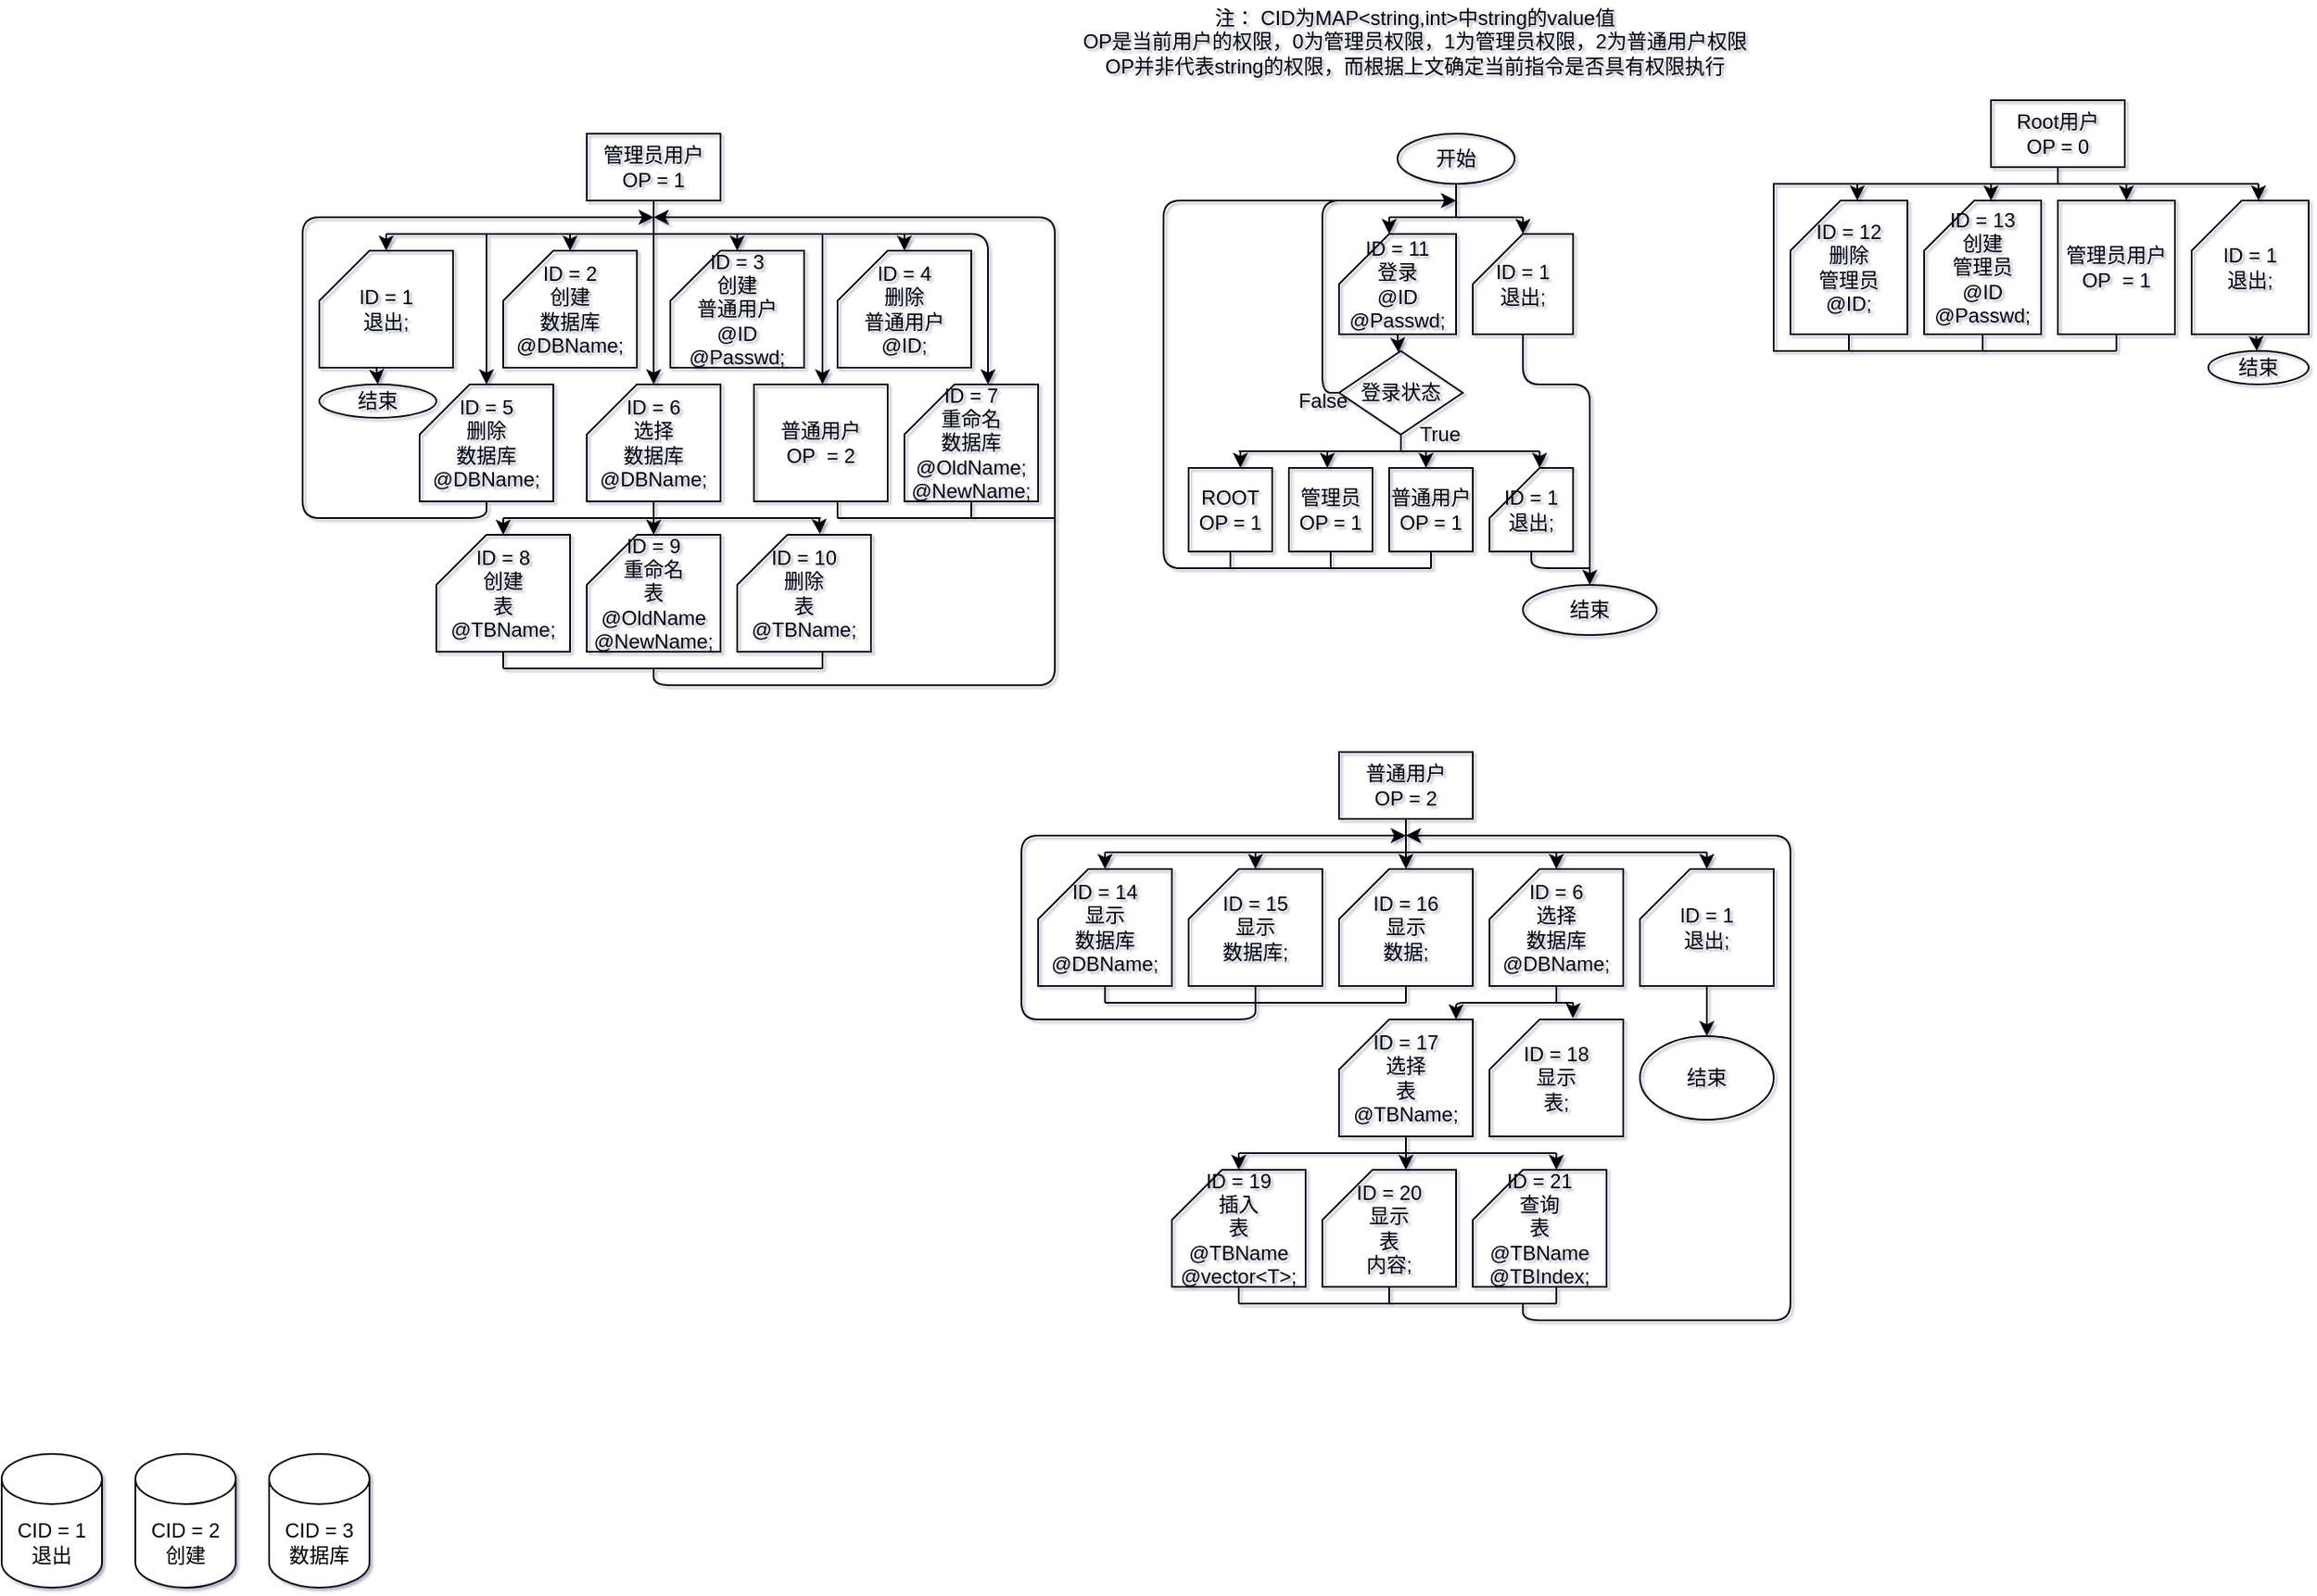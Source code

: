 <mxfile>
    <diagram id="j706QnFWbmHLbnGnobgl" name="第 1 页">
        <mxGraphModel dx="-161" dy="-276" grid="1" gridSize="10" guides="0" tooltips="1" connect="1" arrows="1" fold="1" page="1" pageScale="1" pageWidth="1169" pageHeight="827" background="#ffffff" math="0" shadow="1">
            <root>
                <mxCell id="0"/>
                <object label="Main" id="1">
                    <mxCell style="locked=1;" parent="0"/>
                </object>
                <mxCell id="315" value="开始" style="ellipse;whiteSpace=wrap;html=1;sketch=0;fillColor=none;gradientDirection=west;fontColor=#000000;strokeColor=default;fillStyle=auto;gradientColor=none;labelBackgroundColor=none;" parent="1" vertex="1">
                    <mxGeometry x="2335" y="1360" width="70" height="30" as="geometry"/>
                </mxCell>
                <mxCell id="353" style="edgeStyle=none;html=1;exitX=0.5;exitY=1;exitDx=0;exitDy=0;exitPerimeter=0;labelBackgroundColor=none;fontColor=#000000;" parent="1" source="333" target="343" edge="1">
                    <mxGeometry relative="1" as="geometry"/>
                </mxCell>
                <mxCell id="333" value="ID = 11&lt;br&gt;登录&lt;br&gt;@ID&lt;br&gt;@Passwd;" style="shape=card;whiteSpace=wrap;html=1;sketch=0;fillStyle=auto;fillColor=none;gradientColor=none;gradientDirection=west;labelBackgroundColor=none;fontColor=#000000;" parent="1" vertex="1">
                    <mxGeometry x="2300" y="1420" width="70" height="60" as="geometry"/>
                </mxCell>
                <mxCell id="341" value="结束" style="ellipse;whiteSpace=wrap;html=1;sketch=0;fillColor=none;gradientDirection=west;fontColor=#000000;strokeColor=#000000;fillStyle=auto;gradientColor=none;labelBackgroundColor=none;" parent="1" vertex="1">
                    <mxGeometry x="2410" y="1630" width="80" height="30" as="geometry"/>
                </mxCell>
                <mxCell id="349" style="edgeStyle=none;html=1;exitX=0.5;exitY=1;exitDx=0;exitDy=0;exitPerimeter=0;labelBackgroundColor=none;fontColor=#000000;" parent="1" source="342" edge="1">
                    <mxGeometry relative="1" as="geometry">
                        <mxPoint x="2450" y="1630" as="targetPoint"/>
                        <Array as="points">
                            <mxPoint x="2410" y="1510"/>
                            <mxPoint x="2450" y="1510"/>
                        </Array>
                    </mxGeometry>
                </mxCell>
                <mxCell id="342" value="ID = 1&lt;br&gt;退出;" style="shape=card;whiteSpace=wrap;html=1;sketch=0;fillStyle=auto;fillColor=none;gradientColor=none;gradientDirection=west;labelBackgroundColor=none;fontColor=#000000;" parent="1" vertex="1">
                    <mxGeometry x="2380" y="1420" width="60" height="60" as="geometry"/>
                </mxCell>
                <mxCell id="351" style="edgeStyle=none;html=1;exitX=0;exitY=0.5;exitDx=0;exitDy=0;labelBackgroundColor=none;fontColor=#000000;" parent="1" source="343" edge="1">
                    <mxGeometry relative="1" as="geometry">
                        <mxPoint x="2370" y="1400" as="targetPoint"/>
                        <Array as="points">
                            <mxPoint x="2290" y="1515"/>
                            <mxPoint x="2290" y="1400"/>
                        </Array>
                        <mxPoint x="2280" y="1550" as="sourcePoint"/>
                    </mxGeometry>
                </mxCell>
                <mxCell id="343" value="登录状态" style="rhombus;whiteSpace=wrap;html=1;sketch=0;fillStyle=auto;fillColor=none;gradientColor=none;gradientDirection=west;labelBackgroundColor=none;fontColor=#000000;" parent="1" vertex="1">
                    <mxGeometry x="2300" y="1490" width="74" height="50" as="geometry"/>
                </mxCell>
                <mxCell id="344" value="" style="endArrow=none;html=1;labelBackgroundColor=none;fontColor=#000000;" parent="1" edge="1">
                    <mxGeometry width="50" height="50" relative="1" as="geometry">
                        <mxPoint x="2330" y="1410" as="sourcePoint"/>
                        <mxPoint x="2410" y="1410" as="targetPoint"/>
                    </mxGeometry>
                </mxCell>
                <mxCell id="346" value="" style="endArrow=none;html=1;entryX=0.5;entryY=1;entryDx=0;entryDy=0;labelBackgroundColor=none;fontColor=#000000;" parent="1" target="315" edge="1">
                    <mxGeometry width="50" height="50" relative="1" as="geometry">
                        <mxPoint x="2370" y="1410" as="sourcePoint"/>
                        <mxPoint x="2460" y="1420" as="targetPoint"/>
                    </mxGeometry>
                </mxCell>
                <mxCell id="347" value="" style="endArrow=classic;html=1;labelBackgroundColor=none;fontColor=#000000;" parent="1" edge="1">
                    <mxGeometry width="50" height="50" relative="1" as="geometry">
                        <mxPoint x="2330" y="1410" as="sourcePoint"/>
                        <mxPoint x="2330" y="1420" as="targetPoint"/>
                    </mxGeometry>
                </mxCell>
                <mxCell id="348" value="" style="endArrow=classic;html=1;labelBackgroundColor=none;fontColor=#000000;" parent="1" edge="1">
                    <mxGeometry width="50" height="50" relative="1" as="geometry">
                        <mxPoint x="2410" y="1410" as="sourcePoint"/>
                        <mxPoint x="2410" y="1420" as="targetPoint"/>
                    </mxGeometry>
                </mxCell>
                <mxCell id="352" value="False" style="text;html=1;align=center;verticalAlign=middle;resizable=0;points=[];autosize=1;strokeColor=none;fillColor=none;labelBackgroundColor=none;fontColor=#000000;" parent="1" vertex="1">
                    <mxGeometry x="2270" y="1510" width="40" height="20" as="geometry"/>
                </mxCell>
                <mxCell id="356" value="管理员&lt;br&gt;OP = 1" style="rounded=0;whiteSpace=wrap;html=1;labelBackgroundColor=none;fontColor=#000000;fillColor=none;" parent="1" vertex="1">
                    <mxGeometry x="2270" y="1560" width="50" height="50" as="geometry"/>
                </mxCell>
                <mxCell id="357" value="普通用户&lt;br&gt;OP = 1" style="rounded=0;whiteSpace=wrap;html=1;labelBackgroundColor=none;fontColor=#000000;fillColor=none;" parent="1" vertex="1">
                    <mxGeometry x="2330" y="1560" width="50" height="50" as="geometry"/>
                </mxCell>
                <mxCell id="362" value="" style="endArrow=none;html=1;labelBackgroundColor=none;fontColor=#000000;" parent="1" edge="1">
                    <mxGeometry width="50" height="50" relative="1" as="geometry">
                        <mxPoint x="2240" y="1550" as="sourcePoint"/>
                        <mxPoint x="2420" y="1550" as="targetPoint"/>
                    </mxGeometry>
                </mxCell>
                <mxCell id="365" value="" style="endArrow=classic;html=1;labelBackgroundColor=none;fontColor=#000000;" parent="1" edge="1">
                    <mxGeometry width="50" height="50" relative="1" as="geometry">
                        <mxPoint x="2241" y="1550" as="sourcePoint"/>
                        <mxPoint x="2241" y="1560" as="targetPoint"/>
                    </mxGeometry>
                </mxCell>
                <mxCell id="367" value="" style="endArrow=classic;html=1;labelBackgroundColor=none;fontColor=#000000;" parent="1" edge="1">
                    <mxGeometry width="50" height="50" relative="1" as="geometry">
                        <mxPoint x="2293" y="1550" as="sourcePoint"/>
                        <mxPoint x="2293" y="1560" as="targetPoint"/>
                    </mxGeometry>
                </mxCell>
                <mxCell id="368" value="" style="endArrow=classic;html=1;labelBackgroundColor=none;fontColor=#000000;" parent="1" edge="1">
                    <mxGeometry width="50" height="50" relative="1" as="geometry">
                        <mxPoint x="2352" y="1550" as="sourcePoint"/>
                        <mxPoint x="2352" y="1560" as="targetPoint"/>
                    </mxGeometry>
                </mxCell>
                <mxCell id="369" value="" style="endArrow=classic;html=1;labelBackgroundColor=none;fontColor=#000000;" parent="1" edge="1">
                    <mxGeometry width="50" height="50" relative="1" as="geometry">
                        <mxPoint x="2420" y="1550" as="sourcePoint"/>
                        <mxPoint x="2420" y="1560" as="targetPoint"/>
                    </mxGeometry>
                </mxCell>
                <mxCell id="372" value="True" style="text;html=1;align=center;verticalAlign=middle;resizable=0;points=[];autosize=1;strokeColor=none;fillColor=none;labelBackgroundColor=none;fontColor=#000000;" parent="1" vertex="1">
                    <mxGeometry x="2340" y="1530" width="40" height="20" as="geometry"/>
                </mxCell>
                <mxCell id="373" value="" style="endArrow=none;html=1;labelBackgroundColor=none;fontColor=#000000;" parent="1" edge="1">
                    <mxGeometry width="50" height="50" relative="1" as="geometry">
                        <mxPoint x="2355" y="1620" as="sourcePoint"/>
                        <mxPoint x="2300" y="1400" as="targetPoint"/>
                        <Array as="points">
                            <mxPoint x="2195" y="1620"/>
                            <mxPoint x="2195" y="1400"/>
                        </Array>
                    </mxGeometry>
                </mxCell>
                <mxCell id="375" value="" style="endArrow=none;html=1;entryX=0.5;entryY=1;entryDx=0;entryDy=0;entryPerimeter=0;labelBackgroundColor=none;fontColor=#000000;" parent="1" target="381" edge="1">
                    <mxGeometry width="50" height="50" relative="1" as="geometry">
                        <mxPoint x="2450" y="1620" as="sourcePoint"/>
                        <mxPoint x="2410" y="1650" as="targetPoint"/>
                        <Array as="points">
                            <mxPoint x="2415" y="1620"/>
                        </Array>
                    </mxGeometry>
                </mxCell>
                <mxCell id="376" value="" style="endArrow=none;html=1;entryX=0.5;entryY=1;entryDx=0;entryDy=0;labelBackgroundColor=none;fontColor=#000000;" parent="1" target="343" edge="1">
                    <mxGeometry width="50" height="50" relative="1" as="geometry">
                        <mxPoint x="2337" y="1550" as="sourcePoint"/>
                        <mxPoint x="2329" y="1560" as="targetPoint"/>
                    </mxGeometry>
                </mxCell>
                <mxCell id="377" value="" style="endArrow=none;html=1;labelBackgroundColor=none;fontColor=#000000;" parent="1" edge="1">
                    <mxGeometry width="50" height="50" relative="1" as="geometry">
                        <mxPoint x="2355" y="1620" as="sourcePoint"/>
                        <mxPoint x="2355" y="1610" as="targetPoint"/>
                    </mxGeometry>
                </mxCell>
                <mxCell id="378" value="" style="endArrow=none;html=1;entryX=0.5;entryY=1;entryDx=0;entryDy=0;labelBackgroundColor=none;fontColor=#000000;" parent="1" target="356" edge="1">
                    <mxGeometry width="50" height="50" relative="1" as="geometry">
                        <mxPoint x="2295" y="1620" as="sourcePoint"/>
                        <mxPoint x="2090" y="1610" as="targetPoint"/>
                    </mxGeometry>
                </mxCell>
                <mxCell id="379" value="" style="endArrow=none;html=1;entryX=0.5;entryY=1;entryDx=0;entryDy=0;labelBackgroundColor=none;fontColor=#000000;" parent="1" target="382" edge="1">
                    <mxGeometry width="50" height="50" relative="1" as="geometry">
                        <mxPoint x="2235" y="1620" as="sourcePoint"/>
                        <mxPoint x="2231" y="1650" as="targetPoint"/>
                    </mxGeometry>
                </mxCell>
                <mxCell id="381" value="ID = 1&lt;br&gt;退出;" style="shape=card;whiteSpace=wrap;html=1;sketch=0;fillStyle=auto;fillColor=none;gradientColor=none;gradientDirection=west;labelBackgroundColor=none;fontColor=#000000;" parent="1" vertex="1">
                    <mxGeometry x="2390" y="1560" width="50" height="50" as="geometry"/>
                </mxCell>
                <mxCell id="382" value="ROOT&lt;br&gt;OP = 1" style="rounded=0;whiteSpace=wrap;html=1;labelBackgroundColor=none;fontColor=#000000;fillColor=none;" parent="1" vertex="1">
                    <mxGeometry x="2210" y="1560" width="50" height="50" as="geometry"/>
                </mxCell>
                <mxCell id="514" value="" style="edgeStyle=none;html=1;strokeColor=default;fontSize=12;fillColor=none;fontColor=#ffffff;sketch=0;gradientDirection=west;fillStyle=auto;gradientColor=none;exitX=0.552;exitY=1.012;exitDx=0;exitDy=0;exitPerimeter=0;rounded=0;" parent="1" edge="1">
                    <mxGeometry relative="1" as="geometry">
                        <mxPoint x="2848.64" y="1480.96" as="sourcePoint"/>
                        <mxPoint x="2849" y="1490" as="targetPoint"/>
                        <Array as="points"/>
                    </mxGeometry>
                </mxCell>
                <mxCell id="530" value="注： CID为MAP&amp;lt;string,int&amp;gt;中string的value值&lt;br&gt;OP是当前用户的权限，0为管理员权限，1为管理员权限，2为普通用户权限&lt;br&gt;OP并非代表string的权限，而根据上文确定当前指令是否具有权限执行" style="text;html=1;align=center;verticalAlign=middle;resizable=0;points=[];autosize=1;strokeColor=none;fillColor=none;" parent="1" vertex="1">
                    <mxGeometry x="2140" y="1280" width="410" height="50" as="geometry"/>
                </mxCell>
                <object label="ROOT" id="35">
                    <mxCell style="locked=1;" parent="0"/>
                </object>
                <mxCell id="272" value="结束" style="ellipse;whiteSpace=wrap;html=1;fillColor=none;strokeColor=default;fontColor=#000000;rounded=0;gradientDirection=west;sketch=0;fillStyle=auto;gradientColor=none;" parent="35" vertex="1">
                    <mxGeometry x="2820" y="1490" width="60" height="20" as="geometry"/>
                </mxCell>
                <mxCell id="274" value="" style="endArrow=none;html=1;strokeColor=default;fontSize=12;fillColor=none;fontColor=#ffffff;sketch=0;gradientDirection=west;fillStyle=auto;gradientColor=none;rounded=0;" parent="35" edge="1">
                    <mxGeometry width="50" height="50" relative="1" as="geometry">
                        <mxPoint x="2680" y="1390" as="sourcePoint"/>
                        <mxPoint x="2850" y="1390" as="targetPoint"/>
                    </mxGeometry>
                </mxCell>
                <mxCell id="275" value="" style="endArrow=classic;html=1;strokeColor=default;fontSize=12;fillColor=none;fontColor=#ffffff;sketch=0;gradientDirection=west;fillStyle=auto;gradientColor=none;rounded=0;" parent="35" edge="1">
                    <mxGeometry width="50" height="50" relative="1" as="geometry">
                        <mxPoint x="2610" y="1390" as="sourcePoint"/>
                        <mxPoint x="2610" y="1400" as="targetPoint"/>
                    </mxGeometry>
                </mxCell>
                <mxCell id="276" value="" style="endArrow=classic;html=1;strokeColor=default;fontSize=12;fillColor=none;fontColor=#ffffff;sketch=0;gradientDirection=west;fillStyle=auto;gradientColor=none;rounded=0;" parent="35" edge="1">
                    <mxGeometry width="50" height="50" relative="1" as="geometry">
                        <mxPoint x="2771" y="1390" as="sourcePoint"/>
                        <mxPoint x="2771" y="1400" as="targetPoint"/>
                    </mxGeometry>
                </mxCell>
                <mxCell id="277" value="" style="endArrow=classic;html=1;strokeColor=default;fontSize=12;fillColor=none;fontColor=#ffffff;sketch=0;gradientDirection=west;fillStyle=auto;gradientColor=none;rounded=0;" parent="35" edge="1">
                    <mxGeometry width="50" height="50" relative="1" as="geometry">
                        <mxPoint x="2690" y="1390" as="sourcePoint"/>
                        <mxPoint x="2690" y="1400" as="targetPoint"/>
                    </mxGeometry>
                </mxCell>
                <mxCell id="278" value="" style="endArrow=none;html=1;entryX=0.5;entryY=1;entryDx=0;entryDy=0;strokeColor=default;fontSize=12;fillColor=none;fontColor=#ffffff;sketch=0;gradientDirection=west;fillStyle=auto;gradientColor=none;rounded=0;" parent="35" target="280" edge="1">
                    <mxGeometry width="50" height="50" relative="1" as="geometry">
                        <mxPoint x="2730" y="1390" as="sourcePoint"/>
                        <mxPoint x="2530" y="1450" as="targetPoint"/>
                    </mxGeometry>
                </mxCell>
                <mxCell id="280" value="&lt;font color=&quot;#000000&quot;&gt;Root用户&lt;br&gt;OP = 0&lt;/font&gt;" style="rounded=0;whiteSpace=wrap;html=1;fillColor=none;fontColor=#ffffff;strokeColor=default;sketch=0;gradientDirection=west;fillStyle=auto;gradientColor=none;" parent="35" vertex="1">
                    <mxGeometry x="2690" y="1340" width="80" height="40" as="geometry"/>
                </mxCell>
                <mxCell id="385" value="&lt;span&gt;ID = 13&lt;br&gt;创建&lt;/span&gt;&lt;br&gt;&lt;span&gt;管理员&lt;/span&gt;&lt;br&gt;&lt;span&gt;@ID&lt;/span&gt;&lt;br&gt;&lt;span&gt;@Passwd;&lt;/span&gt;" style="shape=card;whiteSpace=wrap;html=1;sketch=0;fillStyle=auto;fillColor=none;gradientColor=none;gradientDirection=west;strokeColor=default;fontColor=#000000;rounded=0;" parent="35" vertex="1">
                    <mxGeometry x="2650" y="1400" width="70" height="80" as="geometry"/>
                </mxCell>
                <mxCell id="387" value="&lt;span&gt;ID = 12&lt;br&gt;删除&lt;/span&gt;&lt;br&gt;&lt;span&gt;管理员&lt;/span&gt;&lt;br&gt;&lt;span&gt;@ID;&lt;/span&gt;" style="shape=card;whiteSpace=wrap;html=1;sketch=0;fillStyle=auto;fillColor=none;gradientColor=none;gradientDirection=west;strokeColor=default;fontColor=#000000;rounded=0;" parent="35" vertex="1">
                    <mxGeometry x="2570" y="1400" width="70" height="80" as="geometry"/>
                </mxCell>
                <mxCell id="390" value="&lt;font&gt;ID = 1&lt;br&gt;退出;&lt;/font&gt;" style="shape=card;whiteSpace=wrap;html=1;sketch=0;fillStyle=auto;fillColor=none;gradientColor=none;gradientDirection=west;strokeColor=default;fontColor=#000000;rounded=0;" parent="35" vertex="1">
                    <mxGeometry x="2810" y="1400" width="70" height="80" as="geometry"/>
                </mxCell>
                <mxCell id="391" value="管理员用户&lt;br&gt;OP&amp;nbsp; = 1" style="rounded=0;whiteSpace=wrap;html=1;gradientDirection=west;fillColor=none;fontColor=#000000;strokeColor=default;sketch=0;fillStyle=auto;gradientColor=none;" parent="35" vertex="1">
                    <mxGeometry x="2730" y="1400" width="70" height="80" as="geometry"/>
                </mxCell>
                <mxCell id="393" value="" style="endArrow=none;html=1;strokeColor=default;fontSize=12;fillColor=none;fontColor=#ffffff;rounded=0;sketch=0;gradientDirection=west;fillStyle=auto;gradientColor=none;" parent="35" edge="1">
                    <mxGeometry width="50" height="50" relative="1" as="geometry">
                        <mxPoint x="2685" y="1390" as="sourcePoint"/>
                        <mxPoint x="2765" y="1490" as="targetPoint"/>
                        <Array as="points">
                            <mxPoint x="2560" y="1390"/>
                            <mxPoint x="2560" y="1490"/>
                        </Array>
                    </mxGeometry>
                </mxCell>
                <mxCell id="395" value="" style="endArrow=none;html=1;strokeColor=default;entryX=0.5;entryY=1;entryDx=0;entryDy=0;entryPerimeter=0;fontSize=12;fillColor=none;fontColor=#ffffff;rounded=0;sketch=0;gradientDirection=west;fillStyle=auto;gradientColor=none;" parent="35" target="385" edge="1">
                    <mxGeometry width="50" height="50" relative="1" as="geometry">
                        <mxPoint x="2685" y="1490" as="sourcePoint"/>
                        <mxPoint x="2670" y="1430" as="targetPoint"/>
                    </mxGeometry>
                </mxCell>
                <mxCell id="396" value="" style="endArrow=none;html=1;strokeColor=default;entryX=0.5;entryY=1;entryDx=0;entryDy=0;fontSize=12;fillColor=none;fontColor=#ffffff;rounded=0;sketch=0;gradientDirection=west;fillStyle=auto;gradientColor=none;" parent="35" target="391" edge="1">
                    <mxGeometry width="50" height="50" relative="1" as="geometry">
                        <mxPoint x="2765" y="1490" as="sourcePoint"/>
                        <mxPoint x="2680" y="1440" as="targetPoint"/>
                    </mxGeometry>
                </mxCell>
                <mxCell id="397" value="" style="endArrow=none;html=1;strokeColor=default;exitX=0.5;exitY=1;exitDx=0;exitDy=0;exitPerimeter=0;fontSize=12;fillColor=none;fontColor=#ffffff;rounded=0;sketch=0;gradientDirection=west;fillStyle=auto;gradientColor=none;" parent="35" source="387" edge="1">
                    <mxGeometry width="50" height="50" relative="1" as="geometry">
                        <mxPoint x="2640" y="1500" as="sourcePoint"/>
                        <mxPoint x="2605" y="1490" as="targetPoint"/>
                    </mxGeometry>
                </mxCell>
                <mxCell id="462" value="" style="endArrow=classic;html=1;strokeColor=default;fontSize=12;fillColor=none;fontColor=#ffffff;sketch=0;gradientDirection=west;fillStyle=auto;gradientColor=none;rounded=0;" parent="35" edge="1">
                    <mxGeometry width="50" height="50" relative="1" as="geometry">
                        <mxPoint x="2850" y="1390" as="sourcePoint"/>
                        <mxPoint x="2850" y="1400" as="targetPoint"/>
                    </mxGeometry>
                </mxCell>
                <object label="管理员" id="285">
                    <mxCell style="locked=1;" parent="0"/>
                </object>
                <mxCell id="291" value="" style="endArrow=none;html=1;fillColor=none;strokeColor=default;fontSize=12;fontColor=#000000;sketch=0;gradientDirection=west;fillStyle=auto;gradientColor=none;labelBackgroundColor=none;" parent="285" edge="1">
                    <mxGeometry width="50" height="50" relative="1" as="geometry">
                        <mxPoint x="1730" y="1420" as="sourcePoint"/>
                        <mxPoint x="2040" y="1420" as="targetPoint"/>
                    </mxGeometry>
                </mxCell>
                <mxCell id="295" value="" style="endArrow=none;html=1;entryX=0.5;entryY=1;entryDx=0;entryDy=0;fillColor=none;strokeColor=default;fontSize=12;fontColor=#000000;sketch=0;gradientDirection=west;fillStyle=auto;gradientColor=none;labelBackgroundColor=none;" parent="285" target="297" edge="1">
                    <mxGeometry width="50" height="50" relative="1" as="geometry">
                        <mxPoint x="1890" y="1420" as="sourcePoint"/>
                        <mxPoint x="1850" y="1470" as="targetPoint"/>
                    </mxGeometry>
                </mxCell>
                <mxCell id="297" value="管理员用户&lt;br&gt;OP = 1" style="rounded=0;whiteSpace=wrap;html=1;fillColor=none;fontColor=#000000;strokeColor=default;sketch=0;gradientDirection=west;fillStyle=auto;gradientColor=none;labelBackgroundColor=none;" parent="285" vertex="1">
                    <mxGeometry x="1850" y="1360" width="80" height="40" as="geometry"/>
                </mxCell>
                <mxCell id="301" value="普通用户&lt;br&gt;OP&amp;nbsp; = 2" style="rounded=0;whiteSpace=wrap;html=1;gradientDirection=west;fillColor=none;fontColor=#000000;strokeColor=default;sketch=0;fillStyle=auto;gradientColor=none;labelBackgroundColor=none;" parent="285" vertex="1">
                    <mxGeometry x="1950" y="1510" width="80" height="70" as="geometry"/>
                </mxCell>
                <mxCell id="400" value="&lt;span&gt;ID = 5&lt;br&gt;删除&lt;/span&gt;&lt;br&gt;&lt;span&gt;数据库&lt;/span&gt;&lt;br&gt;&lt;span&gt;@DBName;&lt;/span&gt;" style="shape=card;whiteSpace=wrap;html=1;sketch=0;fillStyle=auto;fillColor=none;gradientColor=none;gradientDirection=west;fontColor=#000000;labelBackgroundColor=none;" parent="285" vertex="1">
                    <mxGeometry x="1750" y="1510" width="80" height="70" as="geometry"/>
                </mxCell>
                <mxCell id="401" value="&lt;span style=&quot;font-family: &amp;#34;helvetica&amp;#34; ; font-size: 12px ; font-style: normal ; font-weight: 400 ; letter-spacing: normal ; text-align: center ; text-indent: 0px ; text-transform: none ; word-spacing: 0px&quot;&gt;ID = 4&lt;br&gt;删除&lt;/span&gt;&lt;br style=&quot;font-family: &amp;#34;helvetica&amp;#34; ; font-size: 12px ; font-style: normal ; font-weight: 400 ; letter-spacing: normal ; text-align: center ; text-indent: 0px ; text-transform: none ; word-spacing: 0px&quot;&gt;&lt;span style=&quot;font-family: &amp;#34;helvetica&amp;#34; ; font-size: 12px ; font-style: normal ; font-weight: 400 ; letter-spacing: normal ; text-align: center ; text-indent: 0px ; text-transform: none ; word-spacing: 0px&quot;&gt;普通用户&lt;/span&gt;&lt;br style=&quot;font-family: &amp;#34;helvetica&amp;#34; ; font-size: 12px ; font-style: normal ; font-weight: 400 ; letter-spacing: normal ; text-align: center ; text-indent: 0px ; text-transform: none ; word-spacing: 0px&quot;&gt;&lt;span style=&quot;font-family: &amp;#34;helvetica&amp;#34; ; font-size: 12px ; font-style: normal ; font-weight: 400 ; letter-spacing: normal ; text-align: center ; text-indent: 0px ; text-transform: none ; word-spacing: 0px&quot;&gt;@ID;&lt;/span&gt;" style="shape=card;whiteSpace=wrap;html=1;sketch=0;fillStyle=auto;fillColor=none;gradientColor=none;gradientDirection=west;fontColor=#000000;strokeColor=default;labelBackgroundColor=none;" parent="285" vertex="1">
                    <mxGeometry x="2000" y="1430" width="80" height="70" as="geometry"/>
                </mxCell>
                <mxCell id="402" value="&lt;span&gt;ID = 2&lt;br&gt;创建&lt;/span&gt;&lt;br&gt;&lt;span&gt;数据库&lt;/span&gt;&lt;br&gt;&lt;span&gt;@DBName;&lt;/span&gt;" style="shape=card;whiteSpace=wrap;html=1;sketch=0;fillStyle=auto;fillColor=none;gradientColor=none;gradientDirection=west;fontColor=#000000;labelBackgroundColor=none;" parent="285" vertex="1">
                    <mxGeometry x="1800" y="1430" width="80" height="70" as="geometry"/>
                </mxCell>
                <mxCell id="403" value="&lt;span style=&quot;font-family: &amp;#34;helvetica&amp;#34; ; font-size: 12px ; font-style: normal ; font-weight: 400 ; letter-spacing: normal ; text-align: center ; text-indent: 0px ; text-transform: none ; word-spacing: 0px ; display: inline ; float: none&quot;&gt;ID = 3&lt;br&gt;创建&lt;/span&gt;&lt;br style=&quot;font-family: &amp;#34;helvetica&amp;#34; ; font-size: 12px ; font-style: normal ; font-weight: 400 ; letter-spacing: normal ; text-align: center ; text-indent: 0px ; text-transform: none ; word-spacing: 0px&quot;&gt;&lt;span style=&quot;font-family: &amp;#34;helvetica&amp;#34; ; font-size: 12px ; font-style: normal ; font-weight: 400 ; letter-spacing: normal ; text-align: center ; text-indent: 0px ; text-transform: none ; word-spacing: 0px ; display: inline ; float: none&quot;&gt;普通用户&lt;/span&gt;&lt;br style=&quot;font-family: &amp;#34;helvetica&amp;#34; ; font-size: 12px ; font-style: normal ; font-weight: 400 ; letter-spacing: normal ; text-align: center ; text-indent: 0px ; text-transform: none ; word-spacing: 0px&quot;&gt;&lt;span style=&quot;font-family: &amp;#34;helvetica&amp;#34; ; font-size: 12px ; font-style: normal ; font-weight: 400 ; letter-spacing: normal ; text-align: center ; text-indent: 0px ; text-transform: none ; word-spacing: 0px ; display: inline ; float: none&quot;&gt;@ID&lt;/span&gt;&lt;br style=&quot;font-family: &amp;#34;helvetica&amp;#34; ; font-size: 12px ; font-style: normal ; font-weight: 400 ; letter-spacing: normal ; text-align: center ; text-indent: 0px ; text-transform: none ; word-spacing: 0px&quot;&gt;&lt;span style=&quot;font-family: &amp;#34;helvetica&amp;#34; ; font-size: 12px ; font-style: normal ; font-weight: 400 ; letter-spacing: normal ; text-align: center ; text-indent: 0px ; text-transform: none ; word-spacing: 0px ; display: inline ; float: none&quot;&gt;@Passwd;&lt;/span&gt;" style="shape=card;whiteSpace=wrap;html=1;sketch=0;fillStyle=auto;fillColor=none;gradientColor=none;gradientDirection=west;fontColor=#000000;labelBackgroundColor=none;" parent="285" vertex="1">
                    <mxGeometry x="1900" y="1430" width="80" height="70" as="geometry"/>
                </mxCell>
                <mxCell id="429" style="edgeStyle=none;html=1;exitX=0.427;exitY=0.996;exitDx=0;exitDy=0;exitPerimeter=0;entryX=0.5;entryY=0;entryDx=0;entryDy=0;fontColor=#000000;labelBackgroundColor=none;" parent="285" source="414" target="428" edge="1">
                    <mxGeometry relative="1" as="geometry">
                        <mxPoint x="1660" y="1490" as="targetPoint"/>
                    </mxGeometry>
                </mxCell>
                <mxCell id="414" value="&lt;font&gt;ID = 1&lt;br&gt;退出;&lt;br&gt;&lt;/font&gt;" style="shape=card;whiteSpace=wrap;html=1;sketch=0;fillStyle=auto;fillColor=none;gradientColor=none;gradientDirection=west;fontColor=#000000;labelBackgroundColor=none;" parent="285" vertex="1">
                    <mxGeometry x="1690" y="1430" width="80" height="70" as="geometry"/>
                </mxCell>
                <mxCell id="422" value="" style="endArrow=classic;html=1;entryX=0.5;entryY=0;entryDx=0;entryDy=0;entryPerimeter=0;fontColor=#000000;labelBackgroundColor=none;" parent="285" target="414" edge="1">
                    <mxGeometry width="50" height="50" relative="1" as="geometry">
                        <mxPoint x="1730" y="1420" as="sourcePoint"/>
                        <mxPoint x="1740" y="1430" as="targetPoint"/>
                    </mxGeometry>
                </mxCell>
                <mxCell id="423" value="" style="endArrow=classic;html=1;entryX=0.5;entryY=0;entryDx=0;entryDy=0;entryPerimeter=0;fontColor=#000000;labelBackgroundColor=none;" parent="285" target="400" edge="1">
                    <mxGeometry width="50" height="50" relative="1" as="geometry">
                        <mxPoint x="1790" y="1420" as="sourcePoint"/>
                        <mxPoint x="2000" y="1470" as="targetPoint"/>
                    </mxGeometry>
                </mxCell>
                <mxCell id="424" value="" style="endArrow=classic;html=1;fontColor=#000000;labelBackgroundColor=none;" parent="285" edge="1">
                    <mxGeometry width="50" height="50" relative="1" as="geometry">
                        <mxPoint x="1840" y="1420" as="sourcePoint"/>
                        <mxPoint x="1840" y="1430" as="targetPoint"/>
                    </mxGeometry>
                </mxCell>
                <mxCell id="425" value="" style="endArrow=classic;html=1;fontColor=#000000;labelBackgroundColor=none;" parent="285" edge="1">
                    <mxGeometry width="50" height="50" relative="1" as="geometry">
                        <mxPoint x="1940" y="1420" as="sourcePoint"/>
                        <mxPoint x="1940" y="1430" as="targetPoint"/>
                    </mxGeometry>
                </mxCell>
                <mxCell id="426" value="" style="endArrow=classic;html=1;fontColor=#000000;labelBackgroundColor=none;" parent="285" edge="1">
                    <mxGeometry width="50" height="50" relative="1" as="geometry">
                        <mxPoint x="2040" y="1420" as="sourcePoint"/>
                        <mxPoint x="2040" y="1430" as="targetPoint"/>
                    </mxGeometry>
                </mxCell>
                <mxCell id="427" value="" style="endArrow=classic;html=1;fontColor=#000000;labelBackgroundColor=none;" parent="285" edge="1">
                    <mxGeometry width="50" height="50" relative="1" as="geometry">
                        <mxPoint x="1991" y="1420" as="sourcePoint"/>
                        <mxPoint x="1991" y="1510" as="targetPoint"/>
                    </mxGeometry>
                </mxCell>
                <mxCell id="428" value="结束" style="ellipse;whiteSpace=wrap;html=1;fontColor=#000000;labelBackgroundColor=none;fillColor=none;" parent="285" vertex="1">
                    <mxGeometry x="1690" y="1510" width="70" height="20" as="geometry"/>
                </mxCell>
                <mxCell id="434" value="&lt;font&gt;ID = 6&lt;br&gt;选择&lt;/font&gt;&lt;br&gt;&lt;span&gt;数据库&lt;/span&gt;&lt;br&gt;&lt;span&gt;@DBName;&lt;/span&gt;" style="shape=card;whiteSpace=wrap;html=1;sketch=0;fillStyle=auto;fillColor=none;gradientColor=none;gradientDirection=west;fontColor=#000000;labelBackgroundColor=none;" parent="285" vertex="1">
                    <mxGeometry x="1850" y="1510" width="80" height="70" as="geometry"/>
                </mxCell>
                <mxCell id="436" value="" style="endArrow=classic;html=1;entryX=0.5;entryY=0;entryDx=0;entryDy=0;entryPerimeter=0;fontColor=#000000;labelBackgroundColor=none;" parent="285" target="434" edge="1">
                    <mxGeometry width="50" height="50" relative="1" as="geometry">
                        <mxPoint x="1890" y="1420" as="sourcePoint"/>
                        <mxPoint x="1850" y="1450.0" as="targetPoint"/>
                    </mxGeometry>
                </mxCell>
                <mxCell id="437" value="&lt;font&gt;ID = 8&lt;br&gt;创建&lt;/font&gt;&lt;br&gt;&lt;font&gt;表&lt;/font&gt;&lt;br&gt;&lt;span&gt;@TBName;&lt;/span&gt;" style="shape=card;whiteSpace=wrap;html=1;sketch=0;fillStyle=auto;fillColor=none;gradientColor=none;gradientDirection=west;fontColor=#000000;labelBackgroundColor=none;" parent="285" vertex="1">
                    <mxGeometry x="1760" y="1600" width="80" height="70" as="geometry"/>
                </mxCell>
                <mxCell id="443" value="&lt;font&gt;ID = 10&lt;br&gt;删除&lt;/font&gt;&lt;br&gt;&lt;font&gt;表&lt;/font&gt;&lt;br&gt;&lt;span&gt;@TBName;&lt;/span&gt;" style="shape=card;whiteSpace=wrap;html=1;sketch=0;fillStyle=auto;fillColor=none;gradientColor=none;gradientDirection=west;fontColor=#000000;labelBackgroundColor=none;" parent="285" vertex="1">
                    <mxGeometry x="1940" y="1600" width="80" height="70" as="geometry"/>
                </mxCell>
                <mxCell id="444" value="" style="endArrow=none;html=1;fontColor=#000000;labelBackgroundColor=none;" parent="285" edge="1">
                    <mxGeometry width="50" height="50" relative="1" as="geometry">
                        <mxPoint x="1800" y="1680" as="sourcePoint"/>
                        <mxPoint x="1991" y="1680" as="targetPoint"/>
                    </mxGeometry>
                </mxCell>
                <mxCell id="445" value="" style="endArrow=none;html=1;fontColor=#000000;labelBackgroundColor=none;" parent="285" edge="1">
                    <mxGeometry width="50" height="50" relative="1" as="geometry">
                        <mxPoint x="1800" y="1590" as="sourcePoint"/>
                        <mxPoint x="1990" y="1590" as="targetPoint"/>
                    </mxGeometry>
                </mxCell>
                <mxCell id="446" value="" style="endArrow=none;html=1;entryX=0.5;entryY=1;entryDx=0;entryDy=0;entryPerimeter=0;fontColor=#000000;labelBackgroundColor=none;" parent="285" target="437" edge="1">
                    <mxGeometry width="50" height="50" relative="1" as="geometry">
                        <mxPoint x="1800" y="1680" as="sourcePoint"/>
                        <mxPoint x="2120" y="1640" as="targetPoint"/>
                    </mxGeometry>
                </mxCell>
                <mxCell id="447" value="" style="endArrow=none;html=1;fontColor=#000000;labelBackgroundColor=none;" parent="285" edge="1">
                    <mxGeometry width="50" height="50" relative="1" as="geometry">
                        <mxPoint x="1991" y="1680" as="sourcePoint"/>
                        <mxPoint x="1991" y="1670" as="targetPoint"/>
                        <Array as="points"/>
                    </mxGeometry>
                </mxCell>
                <mxCell id="448" value="" style="endArrow=none;html=1;fontColor=#000000;labelBackgroundColor=none;" parent="285" edge="1">
                    <mxGeometry width="50" height="50" relative="1" as="geometry">
                        <mxPoint x="1890" y="1680" as="sourcePoint"/>
                        <mxPoint x="2130" y="1560" as="targetPoint"/>
                        <Array as="points">
                            <mxPoint x="1890" y="1690"/>
                            <mxPoint x="2130" y="1690"/>
                        </Array>
                    </mxGeometry>
                </mxCell>
                <mxCell id="449" value="" style="endArrow=none;html=1;exitX=0.5;exitY=1;exitDx=0;exitDy=0;exitPerimeter=0;fontColor=#000000;labelBackgroundColor=none;" parent="285" source="434" edge="1">
                    <mxGeometry width="50" height="50" relative="1" as="geometry">
                        <mxPoint x="2100" y="1720" as="sourcePoint"/>
                        <mxPoint x="1890" y="1590" as="targetPoint"/>
                    </mxGeometry>
                </mxCell>
                <mxCell id="450" value="" style="endArrow=classic;html=1;entryX=0.618;entryY=-0.007;entryDx=0;entryDy=0;entryPerimeter=0;fontColor=#000000;labelBackgroundColor=none;" parent="285" target="443" edge="1">
                    <mxGeometry width="50" height="50" relative="1" as="geometry">
                        <mxPoint x="1989" y="1590" as="sourcePoint"/>
                        <mxPoint x="1940" y="1640" as="targetPoint"/>
                    </mxGeometry>
                </mxCell>
                <mxCell id="451" value="" style="endArrow=classic;html=1;entryX=0.5;entryY=0;entryDx=0;entryDy=0;entryPerimeter=0;fontColor=#000000;labelBackgroundColor=none;" parent="285" target="437" edge="1">
                    <mxGeometry width="50" height="50" relative="1" as="geometry">
                        <mxPoint x="1800" y="1590" as="sourcePoint"/>
                        <mxPoint x="2110" y="1630" as="targetPoint"/>
                    </mxGeometry>
                </mxCell>
                <mxCell id="454" value="&lt;font&gt;ID = 7&lt;br&gt;重命名&lt;/font&gt;&lt;br&gt;&lt;span&gt;数据库&lt;/span&gt;&lt;br&gt;&lt;span&gt;@OldName;&lt;br&gt;@NewName;&lt;br&gt;&lt;/span&gt;" style="shape=card;whiteSpace=wrap;html=1;sketch=0;fillStyle=auto;fillColor=none;gradientColor=none;gradientDirection=west;fontColor=#000000;labelBackgroundColor=none;" parent="285" vertex="1">
                    <mxGeometry x="2040" y="1510" width="80" height="70" as="geometry"/>
                </mxCell>
                <mxCell id="455" value="" style="endArrow=none;html=1;entryX=0.5;entryY=1;entryDx=0;entryDy=0;entryPerimeter=0;fontColor=#000000;labelBackgroundColor=none;" parent="285" target="454" edge="1">
                    <mxGeometry width="50" height="50" relative="1" as="geometry">
                        <mxPoint x="2080" y="1590" as="sourcePoint"/>
                        <mxPoint x="1980.0" y="1660" as="targetPoint"/>
                        <Array as="points"/>
                    </mxGeometry>
                </mxCell>
                <mxCell id="456" value="" style="endArrow=classic;html=1;fontColor=#000000;labelBackgroundColor=none;" parent="285" edge="1">
                    <mxGeometry width="50" height="50" relative="1" as="geometry">
                        <mxPoint x="2040" y="1420" as="sourcePoint"/>
                        <mxPoint x="2090" y="1510" as="targetPoint"/>
                        <Array as="points">
                            <mxPoint x="2090" y="1420"/>
                        </Array>
                    </mxGeometry>
                </mxCell>
                <mxCell id="457" value="&lt;font&gt;ID = 9&lt;br&gt;重命名&lt;/font&gt;&lt;br&gt;&lt;font&gt;表&lt;/font&gt;&lt;br&gt;&lt;span&gt;@OldName&lt;br&gt;@NewName;&lt;/span&gt;" style="shape=card;whiteSpace=wrap;html=1;sketch=0;fillStyle=auto;fillColor=none;gradientColor=none;gradientDirection=west;fontColor=#000000;labelBackgroundColor=none;" parent="285" vertex="1">
                    <mxGeometry x="1850" y="1600" width="80" height="70" as="geometry"/>
                </mxCell>
                <mxCell id="504" value="" style="endArrow=classic;html=1;exitX=0.5;exitY=1;exitDx=0;exitDy=0;exitPerimeter=0;fontColor=#000000;labelBackgroundColor=none;" parent="285" source="400" edge="1">
                    <mxGeometry width="50" height="50" relative="1" as="geometry">
                        <mxPoint x="1980" y="1590" as="sourcePoint"/>
                        <mxPoint x="1890" y="1410" as="targetPoint"/>
                        <Array as="points">
                            <mxPoint x="1790" y="1590"/>
                            <mxPoint x="1680" y="1590"/>
                            <mxPoint x="1680" y="1410"/>
                        </Array>
                    </mxGeometry>
                </mxCell>
                <mxCell id="505" value="" style="endArrow=none;html=1;fontColor=#000000;labelBackgroundColor=none;" parent="285" edge="1">
                    <mxGeometry width="50" height="50" relative="1" as="geometry">
                        <mxPoint x="2000" y="1590" as="sourcePoint"/>
                        <mxPoint x="2130" y="1590" as="targetPoint"/>
                    </mxGeometry>
                </mxCell>
                <mxCell id="509" value="" style="endArrow=none;html=1;fontColor=#000000;labelBackgroundColor=none;" parent="285" edge="1">
                    <mxGeometry width="50" height="50" relative="1" as="geometry">
                        <mxPoint x="2000" y="1590" as="sourcePoint"/>
                        <mxPoint x="2000" y="1580" as="targetPoint"/>
                    </mxGeometry>
                </mxCell>
                <mxCell id="511" value="" style="endArrow=classic;html=1;fontColor=#000000;labelBackgroundColor=none;" parent="285" edge="1">
                    <mxGeometry width="50" height="50" relative="1" as="geometry">
                        <mxPoint x="1890" y="1590" as="sourcePoint"/>
                        <mxPoint x="1890" y="1600" as="targetPoint"/>
                    </mxGeometry>
                </mxCell>
                <mxCell id="512" value="" style="endArrow=classic;html=1;fontColor=#000000;labelBackgroundColor=none;" parent="285" edge="1">
                    <mxGeometry width="50" height="50" relative="1" as="geometry">
                        <mxPoint x="2130" y="1560" as="sourcePoint"/>
                        <mxPoint x="1890" y="1410" as="targetPoint"/>
                        <Array as="points">
                            <mxPoint x="2130" y="1410"/>
                        </Array>
                    </mxGeometry>
                </mxCell>
                <object label="普通用户" id="338">
                    <mxCell style="locked=1;" parent="0"/>
                </object>
                <mxCell id="466" value="&lt;font face=&quot;helvetica&quot;&gt;ID = 18&lt;br&gt;显示&lt;/font&gt;&lt;br style=&quot;font-family: &amp;#34;helvetica&amp;#34; ; font-size: 12px ; font-style: normal ; font-weight: 400 ; letter-spacing: normal ; text-align: center ; text-indent: 0px ; text-transform: none ; word-spacing: 0px&quot;&gt;&lt;font face=&quot;helvetica&quot;&gt;表;&lt;/font&gt;" style="shape=card;whiteSpace=wrap;html=1;sketch=0;fillStyle=auto;fillColor=none;gradientColor=none;gradientDirection=west;fontColor=#000000;labelBackgroundColor=none;" parent="338" vertex="1">
                    <mxGeometry x="2390" y="1890" width="80" height="70" as="geometry"/>
                </mxCell>
                <mxCell id="468" value="ID = 16&lt;br&gt;显示&lt;br&gt;数据;" style="shape=card;whiteSpace=wrap;html=1;sketch=0;fillStyle=auto;fillColor=none;gradientColor=none;gradientDirection=west;fontColor=#000000;labelBackgroundColor=none;" parent="338" vertex="1">
                    <mxGeometry x="2300" y="1800" width="80" height="70" as="geometry"/>
                </mxCell>
                <mxCell id="469" value="&lt;font face=&quot;helvetica&quot;&gt;ID = 15&lt;br&gt;显示&lt;br&gt;数据库;&lt;br&gt;&lt;/font&gt;" style="shape=card;whiteSpace=wrap;html=1;sketch=0;fillStyle=auto;fillColor=none;gradientColor=none;gradientDirection=west;fontColor=#000000;labelBackgroundColor=none;" parent="338" vertex="1">
                    <mxGeometry x="2210" y="1800" width="80" height="70" as="geometry"/>
                </mxCell>
                <mxCell id="470" value="&lt;span style=&quot;font-family: &amp;#34;helvetica&amp;#34; ; font-size: 12px ; font-style: normal ; font-weight: 400 ; letter-spacing: normal ; text-align: center ; text-indent: 0px ; text-transform: none ; word-spacing: 0px ; display: inline ; float: none&quot;&gt;ID = 17&lt;br&gt;选择&lt;/span&gt;&lt;br style=&quot;font-family: &amp;#34;helvetica&amp;#34; ; font-size: 12px ; font-style: normal ; font-weight: 400 ; letter-spacing: normal ; text-align: center ; text-indent: 0px ; text-transform: none ; word-spacing: 0px&quot;&gt;&lt;font face=&quot;helvetica&quot;&gt;表&lt;/font&gt;&lt;br style=&quot;font-family: &amp;#34;helvetica&amp;#34; ; font-size: 12px ; font-style: normal ; font-weight: 400 ; letter-spacing: normal ; text-align: center ; text-indent: 0px ; text-transform: none ; word-spacing: 0px&quot;&gt;&lt;span style=&quot;font-family: &amp;#34;helvetica&amp;#34; ; font-size: 12px ; font-style: normal ; font-weight: 400 ; letter-spacing: normal ; text-align: center ; text-indent: 0px ; text-transform: none ; word-spacing: 0px ; display: inline ; float: none&quot;&gt;@TBName;&lt;/span&gt;" style="shape=card;whiteSpace=wrap;html=1;sketch=0;fillStyle=auto;fillColor=none;gradientColor=none;gradientDirection=west;fontColor=#000000;labelBackgroundColor=none;" parent="338" vertex="1">
                    <mxGeometry x="2300" y="1890" width="80" height="70" as="geometry"/>
                </mxCell>
                <mxCell id="471" value="普通用户&lt;br&gt;OP = 2" style="rounded=0;whiteSpace=wrap;html=1;fillColor=none;fontColor=#000000;strokeColor=default;sketch=0;gradientDirection=west;fillStyle=auto;gradientColor=none;labelBackgroundColor=none;" parent="338" vertex="1">
                    <mxGeometry x="2300" y="1730" width="80" height="40" as="geometry"/>
                </mxCell>
                <mxCell id="472" value="&lt;font&gt;ID = 6&lt;br&gt;选择&lt;/font&gt;&lt;br&gt;&lt;span&gt;数据库&lt;/span&gt;&lt;br&gt;&lt;span&gt;@DBName;&lt;/span&gt;" style="shape=card;whiteSpace=wrap;html=1;sketch=0;fillStyle=auto;fillColor=none;gradientColor=none;gradientDirection=west;fontColor=#000000;labelBackgroundColor=none;" parent="338" vertex="1">
                    <mxGeometry x="2390" y="1800" width="80" height="70" as="geometry"/>
                </mxCell>
                <mxCell id="473" value="&lt;font face=&quot;helvetica&quot;&gt;ID = 14&lt;br&gt;显示&lt;br&gt;数据库&lt;br&gt;@DBName;&lt;br&gt;&lt;/font&gt;" style="shape=card;whiteSpace=wrap;html=1;sketch=0;fillStyle=auto;fillColor=none;gradientColor=none;gradientDirection=west;fontColor=#000000;labelBackgroundColor=none;" parent="338" vertex="1">
                    <mxGeometry x="2120" y="1800" width="80" height="70" as="geometry"/>
                </mxCell>
                <mxCell id="476" value="&lt;font face=&quot;helvetica&quot;&gt;ID = 19&lt;br&gt;插入&lt;/font&gt;&lt;br style=&quot;font-family: &amp;#34;helvetica&amp;#34; ; font-size: 12px ; font-style: normal ; font-weight: 400 ; letter-spacing: normal ; text-align: center ; text-indent: 0px ; text-transform: none ; word-spacing: 0px&quot;&gt;&lt;font face=&quot;helvetica&quot;&gt;表&lt;/font&gt;&lt;br style=&quot;font-family: &amp;#34;helvetica&amp;#34; ; font-size: 12px ; font-style: normal ; font-weight: 400 ; letter-spacing: normal ; text-align: center ; text-indent: 0px ; text-transform: none ; word-spacing: 0px&quot;&gt;&lt;span style=&quot;font-family: &amp;#34;helvetica&amp;#34; ; font-size: 12px ; font-style: normal ; font-weight: 400 ; letter-spacing: normal ; text-align: center ; text-indent: 0px ; text-transform: none ; word-spacing: 0px ; display: inline ; float: none&quot;&gt;@TBName&lt;br&gt;@vector&amp;lt;T&amp;gt;;&lt;/span&gt;" style="shape=card;whiteSpace=wrap;html=1;sketch=0;fillStyle=auto;fillColor=none;gradientColor=none;gradientDirection=west;fontColor=#000000;labelBackgroundColor=none;" parent="338" vertex="1">
                    <mxGeometry x="2200" y="1980" width="80" height="70" as="geometry"/>
                </mxCell>
                <mxCell id="477" value="&lt;font face=&quot;helvetica&quot;&gt;ID = 20&lt;br&gt;显示&lt;/font&gt;&lt;br style=&quot;font-family: &amp;#34;helvetica&amp;#34; ; font-size: 12px ; font-style: normal ; font-weight: 400 ; letter-spacing: normal ; text-align: center ; text-indent: 0px ; text-transform: none ; word-spacing: 0px&quot;&gt;&lt;font face=&quot;helvetica&quot;&gt;表&lt;/font&gt;&lt;br style=&quot;font-family: &amp;#34;helvetica&amp;#34; ; font-size: 12px ; font-style: normal ; font-weight: 400 ; letter-spacing: normal ; text-align: center ; text-indent: 0px ; text-transform: none ; word-spacing: 0px&quot;&gt;&lt;span style=&quot;font-family: &amp;#34;helvetica&amp;#34; ; font-size: 12px ; font-style: normal ; font-weight: 400 ; letter-spacing: normal ; text-align: center ; text-indent: 0px ; text-transform: none ; word-spacing: 0px ; display: inline ; float: none&quot;&gt;内容;&lt;/span&gt;" style="shape=card;whiteSpace=wrap;html=1;sketch=0;fillStyle=auto;fillColor=none;gradientColor=none;gradientDirection=west;fontColor=#000000;labelBackgroundColor=none;" parent="338" vertex="1">
                    <mxGeometry x="2290" y="1980" width="80" height="70" as="geometry"/>
                </mxCell>
                <mxCell id="478" value="&lt;font face=&quot;helvetica&quot;&gt;ID = 21&lt;br&gt;查询&lt;br&gt;表&lt;br&gt;@TBName&lt;br&gt;@TBIndex;&lt;br&gt;&lt;/font&gt;" style="shape=card;whiteSpace=wrap;html=1;sketch=0;fillStyle=auto;fillColor=none;gradientColor=none;gradientDirection=west;fontColor=#000000;labelBackgroundColor=none;" parent="338" vertex="1">
                    <mxGeometry x="2380" y="1980" width="80" height="70" as="geometry"/>
                </mxCell>
                <mxCell id="480" value="结束" style="ellipse;whiteSpace=wrap;html=1;sketch=0;fillColor=none;gradientDirection=west;fontColor=#000000;strokeColor=#000000;fillStyle=auto;gradientColor=none;labelBackgroundColor=none;" parent="338" vertex="1">
                    <mxGeometry x="2480" y="1900" width="80" height="50" as="geometry"/>
                </mxCell>
                <mxCell id="482" style="edgeStyle=none;html=1;exitX=0.5;exitY=1;exitDx=0;exitDy=0;exitPerimeter=0;entryX=0.5;entryY=0;entryDx=0;entryDy=0;fontColor=#000000;labelBackgroundColor=none;" parent="338" source="481" target="480" edge="1">
                    <mxGeometry relative="1" as="geometry">
                        <Array as="points"/>
                    </mxGeometry>
                </mxCell>
                <mxCell id="481" value="ID = 1&lt;br&gt;退出;" style="shape=card;whiteSpace=wrap;html=1;sketch=0;fillStyle=auto;fillColor=none;gradientColor=none;gradientDirection=west;fontColor=#000000;labelBackgroundColor=none;" parent="338" vertex="1">
                    <mxGeometry x="2480" y="1800" width="80" height="70" as="geometry"/>
                </mxCell>
                <mxCell id="483" value="" style="endArrow=none;html=1;fontColor=#000000;labelBackgroundColor=none;" parent="338" edge="1">
                    <mxGeometry width="50" height="50" relative="1" as="geometry">
                        <mxPoint x="2380" y="1880" as="sourcePoint"/>
                        <mxPoint x="2440" y="1880" as="targetPoint"/>
                    </mxGeometry>
                </mxCell>
                <mxCell id="484" value="" style="endArrow=none;html=1;exitX=0.5;exitY=1;exitDx=0;exitDy=0;exitPerimeter=0;fontColor=#000000;labelBackgroundColor=none;" parent="338" source="472" edge="1">
                    <mxGeometry width="50" height="50" relative="1" as="geometry">
                        <mxPoint x="2200" y="1910" as="sourcePoint"/>
                        <mxPoint x="2430" y="1880" as="targetPoint"/>
                    </mxGeometry>
                </mxCell>
                <mxCell id="485" value="" style="endArrow=classic;html=1;fontColor=#000000;labelBackgroundColor=none;" parent="338" edge="1">
                    <mxGeometry width="50" height="50" relative="1" as="geometry">
                        <mxPoint x="2380" y="1880" as="sourcePoint"/>
                        <mxPoint x="2370" y="1890" as="targetPoint"/>
                        <Array as="points">
                            <mxPoint x="2370" y="1880"/>
                        </Array>
                    </mxGeometry>
                </mxCell>
                <mxCell id="487" value="" style="endArrow=classic;html=1;fontColor=#000000;labelBackgroundColor=none;entryX=0.623;entryY=-0.011;entryDx=0;entryDy=0;entryPerimeter=0;" parent="338" target="466" edge="1">
                    <mxGeometry width="50" height="50" relative="1" as="geometry">
                        <mxPoint x="2440" y="1880" as="sourcePoint"/>
                        <mxPoint x="2440.32" y="1896.99" as="targetPoint"/>
                    </mxGeometry>
                </mxCell>
                <mxCell id="488" value="" style="endArrow=none;html=1;fontColor=#000000;labelBackgroundColor=none;" parent="338" edge="1">
                    <mxGeometry width="50" height="50" relative="1" as="geometry">
                        <mxPoint x="2160" y="1880" as="sourcePoint"/>
                        <mxPoint x="2340" y="1880" as="targetPoint"/>
                    </mxGeometry>
                </mxCell>
                <mxCell id="489" value="" style="endArrow=none;html=1;fontColor=#000000;labelBackgroundColor=none;" parent="338" edge="1">
                    <mxGeometry width="50" height="50" relative="1" as="geometry">
                        <mxPoint x="2160" y="1790" as="sourcePoint"/>
                        <mxPoint x="2520" y="1790" as="targetPoint"/>
                    </mxGeometry>
                </mxCell>
                <mxCell id="491" value="" style="endArrow=classic;html=1;fontColor=#000000;labelBackgroundColor=none;" parent="338" edge="1">
                    <mxGeometry width="50" height="50" relative="1" as="geometry">
                        <mxPoint x="2520" y="1790" as="sourcePoint"/>
                        <mxPoint x="2520" y="1800" as="targetPoint"/>
                    </mxGeometry>
                </mxCell>
                <mxCell id="492" value="" style="endArrow=classic;html=1;fontColor=#000000;labelBackgroundColor=none;" parent="338" edge="1">
                    <mxGeometry width="50" height="50" relative="1" as="geometry">
                        <mxPoint x="2430" y="1790" as="sourcePoint"/>
                        <mxPoint x="2430" y="1800" as="targetPoint"/>
                    </mxGeometry>
                </mxCell>
                <mxCell id="493" value="" style="endArrow=classic;html=1;fontColor=#000000;labelBackgroundColor=none;" parent="338" edge="1">
                    <mxGeometry width="50" height="50" relative="1" as="geometry">
                        <mxPoint x="2340" y="1790" as="sourcePoint"/>
                        <mxPoint x="2340" y="1800" as="targetPoint"/>
                    </mxGeometry>
                </mxCell>
                <mxCell id="494" value="" style="endArrow=classic;html=1;fontColor=#000000;labelBackgroundColor=none;" parent="338" edge="1">
                    <mxGeometry width="50" height="50" relative="1" as="geometry">
                        <mxPoint x="2250" y="1790" as="sourcePoint"/>
                        <mxPoint x="2250" y="1800" as="targetPoint"/>
                    </mxGeometry>
                </mxCell>
                <mxCell id="495" value="" style="endArrow=classic;html=1;fontColor=#000000;labelBackgroundColor=none;" parent="338" edge="1">
                    <mxGeometry width="50" height="50" relative="1" as="geometry">
                        <mxPoint x="2160" y="1790" as="sourcePoint"/>
                        <mxPoint x="2160" y="1800" as="targetPoint"/>
                    </mxGeometry>
                </mxCell>
                <mxCell id="496" value="" style="endArrow=none;html=1;exitX=0.5;exitY=1;exitDx=0;exitDy=0;fontColor=#000000;labelBackgroundColor=none;" parent="338" source="471" edge="1">
                    <mxGeometry width="50" height="50" relative="1" as="geometry">
                        <mxPoint x="2160" y="1910" as="sourcePoint"/>
                        <mxPoint x="2340" y="1790" as="targetPoint"/>
                    </mxGeometry>
                </mxCell>
                <mxCell id="497" value="" style="endArrow=none;html=1;entryX=0.5;entryY=1;entryDx=0;entryDy=0;entryPerimeter=0;fontColor=#000000;labelBackgroundColor=none;" parent="338" target="468" edge="1">
                    <mxGeometry width="50" height="50" relative="1" as="geometry">
                        <mxPoint x="2340" y="1880" as="sourcePoint"/>
                        <mxPoint x="2350" y="1910" as="targetPoint"/>
                    </mxGeometry>
                </mxCell>
                <mxCell id="498" value="" style="endArrow=none;html=1;entryX=0.5;entryY=1;entryDx=0;entryDy=0;entryPerimeter=0;fontColor=#000000;labelBackgroundColor=none;" parent="338" target="469" edge="1">
                    <mxGeometry width="50" height="50" relative="1" as="geometry">
                        <mxPoint x="2250" y="1880" as="sourcePoint"/>
                        <mxPoint x="2360" y="1920" as="targetPoint"/>
                    </mxGeometry>
                </mxCell>
                <mxCell id="499" value="" style="endArrow=none;html=1;exitX=0.5;exitY=1;exitDx=0;exitDy=0;exitPerimeter=0;fontColor=#000000;labelBackgroundColor=none;" parent="338" source="473" edge="1">
                    <mxGeometry width="50" height="50" relative="1" as="geometry">
                        <mxPoint x="2180" y="1930" as="sourcePoint"/>
                        <mxPoint x="2160" y="1880" as="targetPoint"/>
                    </mxGeometry>
                </mxCell>
                <mxCell id="501" value="" style="endArrow=classic;html=1;fontColor=#000000;labelBackgroundColor=none;" parent="338" edge="1">
                    <mxGeometry width="50" height="50" relative="1" as="geometry">
                        <mxPoint x="2250" y="1880" as="sourcePoint"/>
                        <mxPoint x="2340" y="1780" as="targetPoint"/>
                        <Array as="points">
                            <mxPoint x="2250" y="1890"/>
                            <mxPoint x="2110" y="1890"/>
                            <mxPoint x="2110" y="1780"/>
                        </Array>
                    </mxGeometry>
                </mxCell>
                <mxCell id="515" value="" style="endArrow=none;html=1;fontColor=#000000;labelBackgroundColor=none;" parent="338" edge="1">
                    <mxGeometry width="50" height="50" relative="1" as="geometry">
                        <mxPoint x="2240" y="1970" as="sourcePoint"/>
                        <mxPoint x="2430" y="1970" as="targetPoint"/>
                    </mxGeometry>
                </mxCell>
                <mxCell id="516" value="" style="endArrow=none;html=1;fontColor=#000000;labelBackgroundColor=none;entryX=0.5;entryY=1;entryDx=0;entryDy=0;entryPerimeter=0;" parent="338" target="470" edge="1">
                    <mxGeometry width="50" height="50" relative="1" as="geometry">
                        <mxPoint x="2340" y="1970" as="sourcePoint"/>
                        <mxPoint x="2260" y="1960" as="targetPoint"/>
                    </mxGeometry>
                </mxCell>
                <mxCell id="517" style="edgeStyle=none;html=1;fontColor=#000000;labelBackgroundColor=none;" parent="338" edge="1">
                    <mxGeometry relative="1" as="geometry">
                        <Array as="points"/>
                        <mxPoint x="2430" y="1970" as="sourcePoint"/>
                        <mxPoint x="2430" y="1980" as="targetPoint"/>
                    </mxGeometry>
                </mxCell>
                <mxCell id="518" style="edgeStyle=none;html=1;fontColor=#000000;labelBackgroundColor=none;" parent="338" edge="1">
                    <mxGeometry relative="1" as="geometry">
                        <Array as="points"/>
                        <mxPoint x="2340" y="1970" as="sourcePoint"/>
                        <mxPoint x="2340" y="1980" as="targetPoint"/>
                    </mxGeometry>
                </mxCell>
                <mxCell id="519" style="edgeStyle=none;html=1;fontColor=#000000;labelBackgroundColor=none;entryX=0.5;entryY=0;entryDx=0;entryDy=0;entryPerimeter=0;" parent="338" target="476" edge="1">
                    <mxGeometry relative="1" as="geometry">
                        <Array as="points"/>
                        <mxPoint x="2240" y="1970" as="sourcePoint"/>
                        <mxPoint x="2250" y="1980" as="targetPoint"/>
                    </mxGeometry>
                </mxCell>
                <mxCell id="522" value="" style="endArrow=none;html=1;fontColor=#000000;labelBackgroundColor=none;" parent="338" edge="1">
                    <mxGeometry width="50" height="50" relative="1" as="geometry">
                        <mxPoint x="2240" y="2060" as="sourcePoint"/>
                        <mxPoint x="2430" y="2060" as="targetPoint"/>
                    </mxGeometry>
                </mxCell>
                <mxCell id="525" value="" style="endArrow=none;html=1;fontColor=#000000;labelBackgroundColor=none;entryX=0.5;entryY=1;entryDx=0;entryDy=0;entryPerimeter=0;" parent="338" target="476" edge="1">
                    <mxGeometry width="50" height="50" relative="1" as="geometry">
                        <mxPoint x="2240" y="2060" as="sourcePoint"/>
                        <mxPoint x="2290" y="1990" as="targetPoint"/>
                    </mxGeometry>
                </mxCell>
                <mxCell id="526" value="" style="endArrow=none;html=1;fontColor=#000000;labelBackgroundColor=none;entryX=0.5;entryY=1;entryDx=0;entryDy=0;entryPerimeter=0;" parent="338" target="477" edge="1">
                    <mxGeometry width="50" height="50" relative="1" as="geometry">
                        <mxPoint x="2330" y="2060" as="sourcePoint"/>
                        <mxPoint x="2300" y="2000" as="targetPoint"/>
                    </mxGeometry>
                </mxCell>
                <mxCell id="527" value="" style="endArrow=none;html=1;fontColor=#000000;labelBackgroundColor=none;entryX=0.625;entryY=1;entryDx=0;entryDy=0;entryPerimeter=0;" parent="338" target="478" edge="1">
                    <mxGeometry width="50" height="50" relative="1" as="geometry">
                        <mxPoint x="2430" y="2060" as="sourcePoint"/>
                        <mxPoint x="2310" y="2010" as="targetPoint"/>
                    </mxGeometry>
                </mxCell>
                <mxCell id="528" value="" style="endArrow=classic;html=1;labelBackgroundColor=none;fontColor=#000000;" parent="338" edge="1">
                    <mxGeometry width="50" height="50" relative="1" as="geometry">
                        <mxPoint x="2410" y="2060" as="sourcePoint"/>
                        <mxPoint x="2340" y="1780" as="targetPoint"/>
                        <Array as="points">
                            <mxPoint x="2410" y="2070"/>
                            <mxPoint x="2570" y="2070"/>
                            <mxPoint x="2570" y="1780"/>
                        </Array>
                    </mxGeometry>
                </mxCell>
                <object label="字符编号" id="531">
                    <mxCell parent="0"/>
                </object>
                <mxCell id="532" value="CID = 1&lt;br&gt;退出" style="shape=cylinder3;whiteSpace=wrap;html=1;boundedLbl=1;backgroundOutline=1;size=15;" vertex="1" parent="531">
                    <mxGeometry x="1500" y="2150" width="60" height="80" as="geometry"/>
                </mxCell>
                <mxCell id="533" value="CID = 2&lt;br&gt;创建" style="shape=cylinder3;whiteSpace=wrap;html=1;boundedLbl=1;backgroundOutline=1;size=15;" vertex="1" parent="531">
                    <mxGeometry x="1580" y="2150" width="60" height="80" as="geometry"/>
                </mxCell>
                <mxCell id="534" value="CID = 3&lt;br&gt;数据库" style="shape=cylinder3;whiteSpace=wrap;html=1;boundedLbl=1;backgroundOutline=1;size=15;" vertex="1" parent="531">
                    <mxGeometry x="1660" y="2150" width="60" height="80" as="geometry"/>
                </mxCell>
            </root>
        </mxGraphModel>
    </diagram>
</mxfile>